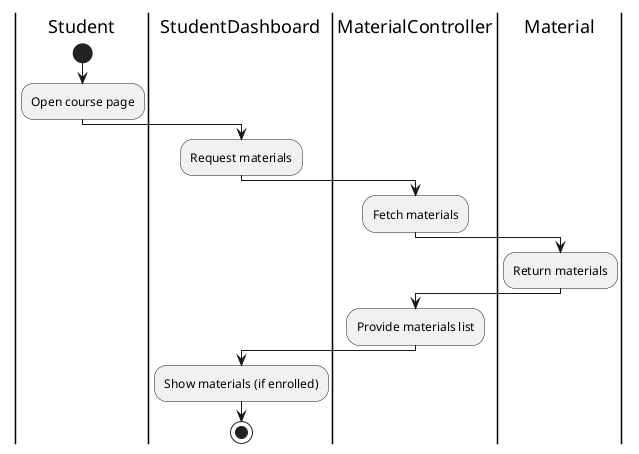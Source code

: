 @startuml AccessLearningMaterials
|Student|
start
:Open course page;
|StudentDashboard|
:Request materials;
|MaterialController|
:Fetch materials;
|Material|
:Return materials;
|MaterialController|
:Provide materials list;
|StudentDashboard|
:Show materials (if enrolled);
stop
@enduml